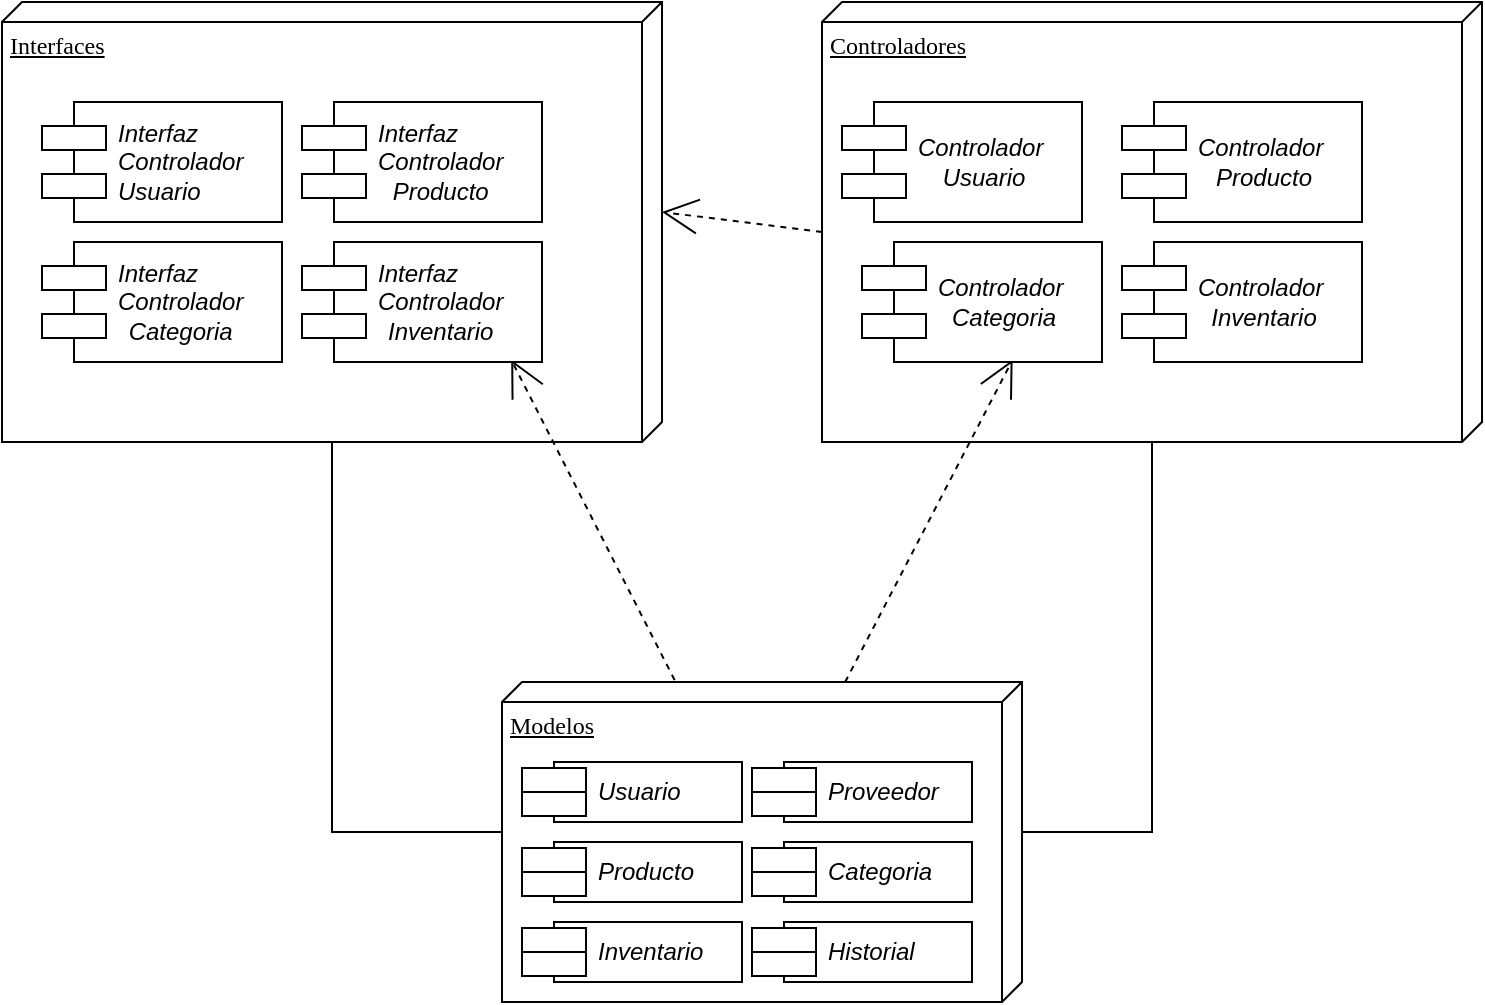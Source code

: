<mxfile version="24.7.17">
  <diagram name="Page-1" id="5f0bae14-7c28-e335-631c-24af17079c00">
    <mxGraphModel dx="1050" dy="591" grid="1" gridSize="10" guides="1" tooltips="1" connect="1" arrows="1" fold="1" page="1" pageScale="1" pageWidth="1100" pageHeight="850" background="none" math="0" shadow="0">
      <root>
        <mxCell id="0" />
        <mxCell id="1" parent="0" />
        <mxCell id="39150e848f15840c-1" value="Interfaces" style="verticalAlign=top;align=left;spacingTop=8;spacingLeft=2;spacingRight=12;shape=cube;size=10;direction=south;fontStyle=4;html=1;rounded=0;shadow=0;comic=0;labelBackgroundColor=none;strokeWidth=1;fontFamily=Verdana;fontSize=12" parent="1" vertex="1">
          <mxGeometry x="120" y="70" width="330" height="220" as="geometry" />
        </mxCell>
        <mxCell id="39150e848f15840c-2" value="Controladores" style="verticalAlign=top;align=left;spacingTop=8;spacingLeft=2;spacingRight=12;shape=cube;size=10;direction=south;fontStyle=4;html=1;rounded=0;shadow=0;comic=0;labelBackgroundColor=none;strokeWidth=1;fontFamily=Verdana;fontSize=12" parent="1" vertex="1">
          <mxGeometry x="530" y="70" width="330" height="220" as="geometry" />
        </mxCell>
        <mxCell id="39150e848f15840c-3" value="Modelos" style="verticalAlign=top;align=left;spacingTop=8;spacingLeft=2;spacingRight=12;shape=cube;size=10;direction=south;fontStyle=4;html=1;rounded=0;shadow=0;comic=0;labelBackgroundColor=none;strokeWidth=1;fontFamily=Verdana;fontSize=12" parent="1" vertex="1">
          <mxGeometry x="370" y="410" width="260" height="160" as="geometry" />
        </mxCell>
        <mxCell id="39150e848f15840c-5" value="&lt;span style=&quot;font-family: Helvetica; font-style: italic; text-align: center;&quot;&gt;Interfaz&amp;nbsp;&lt;/span&gt;&lt;div&gt;&lt;span style=&quot;font-family: Helvetica; font-style: italic; text-align: center;&quot;&gt;Controlador&lt;/span&gt;&lt;div&gt;&lt;span style=&quot;font-family: Helvetica; font-style: italic; text-align: center;&quot;&gt;Usuario&lt;/span&gt;&lt;/div&gt;&lt;/div&gt;" style="shape=component;align=left;spacingLeft=36;rounded=0;shadow=0;comic=0;labelBackgroundColor=none;strokeWidth=1;fontFamily=Verdana;fontSize=12;html=1;" parent="1" vertex="1">
          <mxGeometry x="140" y="120" width="120" height="60" as="geometry" />
        </mxCell>
        <mxCell id="39150e848f15840c-11" style="edgeStyle=none;rounded=0;html=1;dashed=1;labelBackgroundColor=none;startArrow=none;startFill=0;startSize=8;endArrow=open;endFill=0;endSize=16;fontFamily=Verdana;fontSize=12;exitX=-0.006;exitY=0.668;exitDx=0;exitDy=0;exitPerimeter=0;" parent="1" source="39150e848f15840c-3" edge="1">
          <mxGeometry relative="1" as="geometry">
            <mxPoint x="484.4" y="460" as="sourcePoint" />
            <mxPoint x="374.614" y="248.872" as="targetPoint" />
          </mxGeometry>
        </mxCell>
        <mxCell id="39150e848f15840c-12" style="edgeStyle=none;rounded=0;html=1;dashed=1;labelBackgroundColor=none;startArrow=none;startFill=0;startSize=8;endArrow=open;endFill=0;endSize=16;fontFamily=Verdana;fontSize=12;" parent="1" source="39150e848f15840c-3" edge="1">
          <mxGeometry relative="1" as="geometry">
            <mxPoint x="625.313" y="248.833" as="targetPoint" />
          </mxGeometry>
        </mxCell>
        <mxCell id="39150e848f15840c-17" style="edgeStyle=orthogonalEdgeStyle;rounded=0;html=1;labelBackgroundColor=none;startArrow=none;startFill=0;startSize=8;endArrow=none;endFill=0;endSize=16;fontFamily=Verdana;fontSize=12;" parent="1" source="39150e848f15840c-3" target="39150e848f15840c-2" edge="1">
          <mxGeometry relative="1" as="geometry">
            <Array as="points">
              <mxPoint x="695" y="485" />
            </Array>
          </mxGeometry>
        </mxCell>
        <mxCell id="39150e848f15840c-18" style="edgeStyle=orthogonalEdgeStyle;rounded=0;html=1;labelBackgroundColor=none;startArrow=none;startFill=0;startSize=8;endArrow=none;endFill=0;endSize=16;fontFamily=Verdana;fontSize=12;" parent="1" source="39150e848f15840c-3" target="39150e848f15840c-1" edge="1">
          <mxGeometry relative="1" as="geometry">
            <Array as="points">
              <mxPoint x="285" y="485" />
            </Array>
          </mxGeometry>
        </mxCell>
        <mxCell id="pontVYZ_Nn7pAi0JFxh6-1" value="&lt;span style=&quot;font-family: Helvetica; font-style: italic; text-align: center;&quot;&gt;Interfaz&amp;nbsp;&lt;/span&gt;&lt;div&gt;&lt;span style=&quot;font-family: Helvetica; font-style: italic; text-align: center;&quot;&gt;Controlador&lt;/span&gt;&lt;div style=&quot;text-align: center;&quot;&gt;&lt;font face=&quot;Helvetica&quot;&gt;&lt;i&gt;Producto&lt;/i&gt;&lt;/font&gt;&lt;/div&gt;&lt;/div&gt;" style="shape=component;align=left;spacingLeft=36;rounded=0;shadow=0;comic=0;labelBackgroundColor=none;strokeWidth=1;fontFamily=Verdana;fontSize=12;html=1;" vertex="1" parent="1">
          <mxGeometry x="270" y="120" width="120" height="60" as="geometry" />
        </mxCell>
        <mxCell id="pontVYZ_Nn7pAi0JFxh6-2" value="&lt;span style=&quot;font-family: Helvetica; font-style: italic; text-align: center;&quot;&gt;Interfaz&amp;nbsp;&lt;/span&gt;&lt;div&gt;&lt;span style=&quot;font-family: Helvetica; font-style: italic; text-align: center;&quot;&gt;Controlador&lt;/span&gt;&lt;div style=&quot;text-align: center;&quot;&gt;&lt;font face=&quot;Helvetica&quot;&gt;&lt;i&gt;Categoria&lt;/i&gt;&lt;/font&gt;&lt;/div&gt;&lt;/div&gt;" style="shape=component;align=left;spacingLeft=36;rounded=0;shadow=0;comic=0;labelBackgroundColor=none;strokeWidth=1;fontFamily=Verdana;fontSize=12;html=1;" vertex="1" parent="1">
          <mxGeometry x="140" y="190" width="120" height="60" as="geometry" />
        </mxCell>
        <mxCell id="pontVYZ_Nn7pAi0JFxh6-3" value="&lt;span style=&quot;font-family: Helvetica; font-style: italic; text-align: center;&quot;&gt;Interfaz&amp;nbsp;&lt;/span&gt;&lt;div&gt;&lt;span style=&quot;font-family: Helvetica; font-style: italic; text-align: center;&quot;&gt;Controlador&lt;/span&gt;&lt;div style=&quot;text-align: center;&quot;&gt;&lt;font face=&quot;Helvetica&quot;&gt;&lt;i&gt;Inventario&lt;/i&gt;&lt;/font&gt;&lt;/div&gt;&lt;/div&gt;" style="shape=component;align=left;spacingLeft=36;rounded=0;shadow=0;comic=0;labelBackgroundColor=none;strokeWidth=1;fontFamily=Verdana;fontSize=12;html=1;" vertex="1" parent="1">
          <mxGeometry x="270" y="190" width="120" height="60" as="geometry" />
        </mxCell>
        <mxCell id="pontVYZ_Nn7pAi0JFxh6-4" value="&lt;div style=&quot;text-align: center;&quot;&gt;&lt;font face=&quot;Helvetica&quot;&gt;&lt;i&gt;Controlador&amp;nbsp;&lt;/i&gt;&lt;/font&gt;&lt;/div&gt;&lt;div style=&quot;text-align: center;&quot;&gt;&lt;font face=&quot;Helvetica&quot;&gt;&lt;i&gt;Usuario&lt;/i&gt;&lt;/font&gt;&lt;/div&gt;" style="shape=component;align=left;spacingLeft=36;rounded=0;shadow=0;comic=0;labelBackgroundColor=none;strokeWidth=1;fontFamily=Verdana;fontSize=12;html=1;" vertex="1" parent="1">
          <mxGeometry x="540" y="120" width="120" height="60" as="geometry" />
        </mxCell>
        <mxCell id="pontVYZ_Nn7pAi0JFxh6-5" value="&lt;div style=&quot;text-align: center;&quot;&gt;&lt;font face=&quot;Helvetica&quot;&gt;&lt;i&gt;Controlador&amp;nbsp;&lt;/i&gt;&lt;/font&gt;&lt;/div&gt;&lt;div style=&quot;text-align: center;&quot;&gt;&lt;font face=&quot;Helvetica&quot;&gt;&lt;i&gt;Producto&lt;/i&gt;&lt;/font&gt;&lt;/div&gt;" style="shape=component;align=left;spacingLeft=36;rounded=0;shadow=0;comic=0;labelBackgroundColor=none;strokeWidth=1;fontFamily=Verdana;fontSize=12;html=1;" vertex="1" parent="1">
          <mxGeometry x="680" y="120" width="120" height="60" as="geometry" />
        </mxCell>
        <mxCell id="pontVYZ_Nn7pAi0JFxh6-6" value="&lt;div style=&quot;text-align: center;&quot;&gt;&lt;font face=&quot;Helvetica&quot;&gt;&lt;i&gt;Controlador&amp;nbsp;&lt;/i&gt;&lt;/font&gt;&lt;/div&gt;&lt;div style=&quot;text-align: center;&quot;&gt;&lt;font face=&quot;Helvetica&quot;&gt;&lt;i&gt;Categoria&lt;/i&gt;&lt;/font&gt;&lt;/div&gt;" style="shape=component;align=left;spacingLeft=36;rounded=0;shadow=0;comic=0;labelBackgroundColor=none;strokeWidth=1;fontFamily=Verdana;fontSize=12;html=1;" vertex="1" parent="1">
          <mxGeometry x="550" y="190" width="120" height="60" as="geometry" />
        </mxCell>
        <mxCell id="pontVYZ_Nn7pAi0JFxh6-7" value="&lt;div style=&quot;text-align: center;&quot;&gt;&lt;font face=&quot;Helvetica&quot;&gt;&lt;i&gt;Controlador&amp;nbsp;&lt;/i&gt;&lt;/font&gt;&lt;/div&gt;&lt;div style=&quot;text-align: center;&quot;&gt;&lt;font face=&quot;Helvetica&quot;&gt;&lt;i&gt;Inventario&lt;/i&gt;&lt;/font&gt;&lt;/div&gt;" style="shape=component;align=left;spacingLeft=36;rounded=0;shadow=0;comic=0;labelBackgroundColor=none;strokeWidth=1;fontFamily=Verdana;fontSize=12;html=1;" vertex="1" parent="1">
          <mxGeometry x="680" y="190" width="120" height="60" as="geometry" />
        </mxCell>
        <mxCell id="pontVYZ_Nn7pAi0JFxh6-8" value="&lt;div style=&quot;text-align: center;&quot;&gt;&lt;span style=&quot;background-color: initial;&quot;&gt;&lt;font face=&quot;Helvetica&quot;&gt;&lt;i&gt;Usuario&lt;/i&gt;&lt;/font&gt;&lt;/span&gt;&lt;/div&gt;" style="shape=component;align=left;spacingLeft=36;rounded=0;shadow=0;comic=0;labelBackgroundColor=none;strokeWidth=1;fontFamily=Verdana;fontSize=12;html=1;" vertex="1" parent="1">
          <mxGeometry x="380" y="450" width="110" height="30" as="geometry" />
        </mxCell>
        <mxCell id="pontVYZ_Nn7pAi0JFxh6-9" value="&lt;div style=&quot;text-align: center;&quot;&gt;&lt;font face=&quot;Helvetica&quot;&gt;&lt;i&gt;Proveedor&lt;/i&gt;&lt;/font&gt;&lt;/div&gt;" style="shape=component;align=left;spacingLeft=36;rounded=0;shadow=0;comic=0;labelBackgroundColor=none;strokeWidth=1;fontFamily=Verdana;fontSize=12;html=1;" vertex="1" parent="1">
          <mxGeometry x="495" y="450" width="110" height="30" as="geometry" />
        </mxCell>
        <mxCell id="pontVYZ_Nn7pAi0JFxh6-10" value="&lt;div style=&quot;text-align: center;&quot;&gt;&lt;font face=&quot;Helvetica&quot;&gt;&lt;i&gt;Producto&lt;/i&gt;&lt;/font&gt;&lt;/div&gt;" style="shape=component;align=left;spacingLeft=36;rounded=0;shadow=0;comic=0;labelBackgroundColor=none;strokeWidth=1;fontFamily=Verdana;fontSize=12;html=1;" vertex="1" parent="1">
          <mxGeometry x="380" y="490" width="110" height="30" as="geometry" />
        </mxCell>
        <mxCell id="pontVYZ_Nn7pAi0JFxh6-11" value="&lt;div style=&quot;text-align: center;&quot;&gt;&lt;font face=&quot;Helvetica&quot;&gt;&lt;i&gt;Categoria&lt;/i&gt;&lt;/font&gt;&lt;/div&gt;" style="shape=component;align=left;spacingLeft=36;rounded=0;shadow=0;comic=0;labelBackgroundColor=none;strokeWidth=1;fontFamily=Verdana;fontSize=12;html=1;" vertex="1" parent="1">
          <mxGeometry x="495" y="490" width="110" height="30" as="geometry" />
        </mxCell>
        <mxCell id="pontVYZ_Nn7pAi0JFxh6-12" value="&lt;div style=&quot;text-align: center;&quot;&gt;&lt;font face=&quot;Helvetica&quot;&gt;&lt;i&gt;Inventario&lt;/i&gt;&lt;/font&gt;&lt;/div&gt;" style="shape=component;align=left;spacingLeft=36;rounded=0;shadow=0;comic=0;labelBackgroundColor=none;strokeWidth=1;fontFamily=Verdana;fontSize=12;html=1;" vertex="1" parent="1">
          <mxGeometry x="380" y="530" width="110" height="30" as="geometry" />
        </mxCell>
        <mxCell id="pontVYZ_Nn7pAi0JFxh6-13" value="&lt;div style=&quot;text-align: center;&quot;&gt;&lt;font face=&quot;Helvetica&quot;&gt;&lt;i&gt;Historial&lt;/i&gt;&lt;/font&gt;&lt;/div&gt;" style="shape=component;align=left;spacingLeft=36;rounded=0;shadow=0;comic=0;labelBackgroundColor=none;strokeWidth=1;fontFamily=Verdana;fontSize=12;html=1;" vertex="1" parent="1">
          <mxGeometry x="495" y="530" width="110" height="30" as="geometry" />
        </mxCell>
        <mxCell id="pontVYZ_Nn7pAi0JFxh6-15" style="edgeStyle=none;rounded=0;html=1;dashed=1;labelBackgroundColor=none;startArrow=none;startFill=0;startSize=8;endArrow=open;endFill=0;endSize=16;fontFamily=Verdana;fontSize=12;entryX=0;entryY=0;entryDx=105;entryDy=0;entryPerimeter=0;exitX=0;exitY=0;exitDx=115;exitDy=330;exitPerimeter=0;" edge="1" parent="1" source="39150e848f15840c-2" target="39150e848f15840c-1">
          <mxGeometry relative="1" as="geometry">
            <mxPoint x="406.69" y="371.17" as="sourcePoint" />
            <mxPoint x="490.003" y="210.003" as="targetPoint" />
          </mxGeometry>
        </mxCell>
      </root>
    </mxGraphModel>
  </diagram>
</mxfile>
